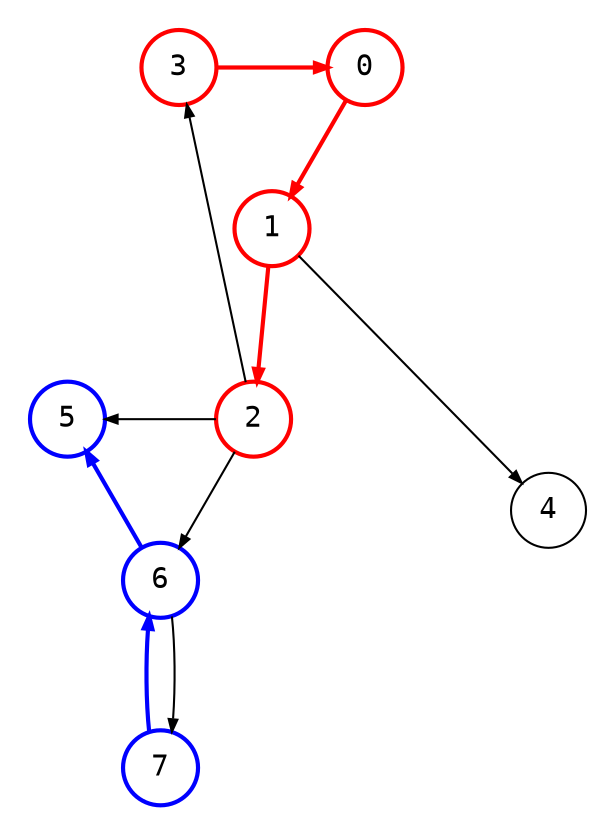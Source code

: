 digraph {
    node [shape=circle, fontname="monospace"];
    edge [arrowsize=0.6, fontname="monospace", fontsize=9];
    layout=circo;
    scale=1.0;
    normalize=true;
    pad=0.2;
    splines=line;

    3 [style="bold"; color=red];
    0, 1, 2 [style=bold, color=red];
    4 [color="#bbb", fontcolor="#bbb"];
    7 [style=bold; color=blue];
    6, 5 [style=bold, color=blue];

    3 -> 0 [style=bold; color=red];
    0 -> 1 [style=bold; color=red];
    1 -> 2 [style=bold; color=red];
    1 -> 4 [color="#bbb"];
    2 -> 3 [color="#bbb"];
    2 -> 5 [color="#bbb"];
    2 -> 6 [color="#bbb"];
    6 -> 5 [style=bold; color=blue];
    6 -> 7 [color="#bbb"];
    7 -> 6 [style=bold; color=blue];
}